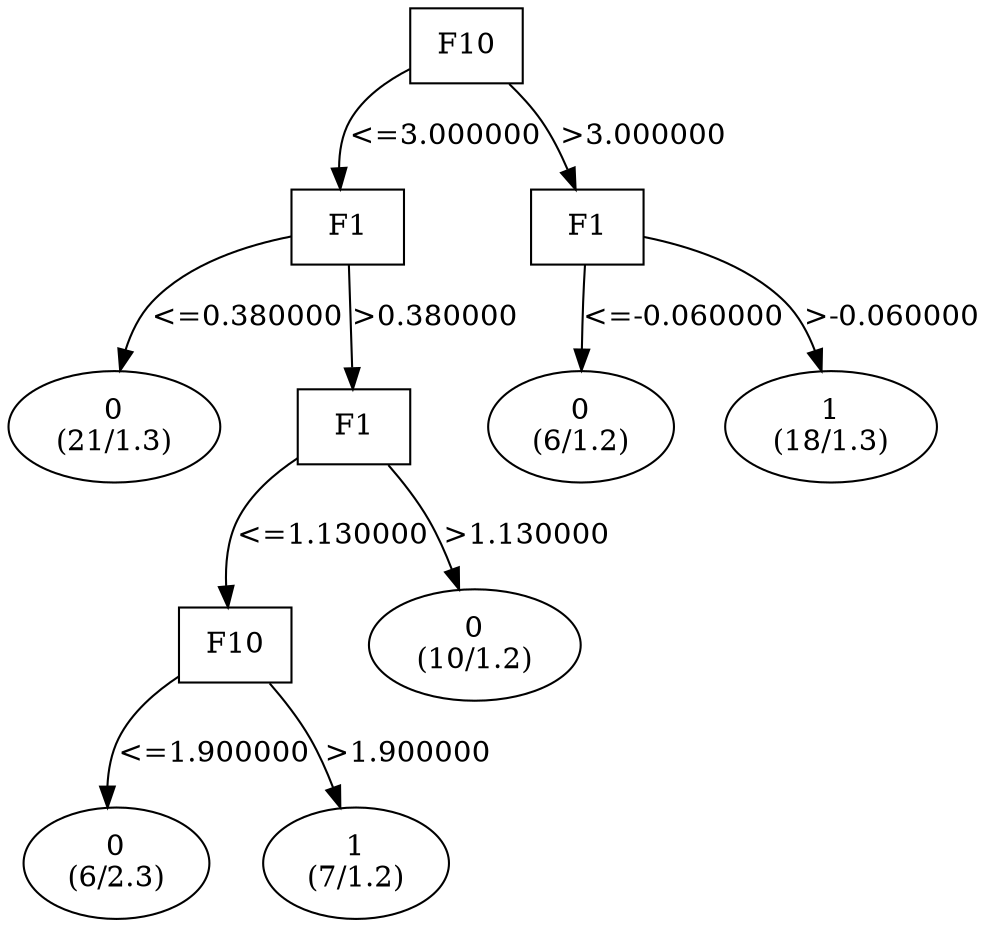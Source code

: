 digraph YaDT {
n0 [ shape=box, label="F10\n"]
n0 -> n1 [label="<=3.000000"]
n1 [ shape=box, label="F1\n"]
n1 -> n2 [label="<=0.380000"]
n2 [ shape=ellipse, label="0\n(21/1.3)"]
n1 -> n3 [label=">0.380000"]
n3 [ shape=box, label="F1\n"]
n3 -> n4 [label="<=1.130000"]
n4 [ shape=box, label="F10\n"]
n4 -> n5 [label="<=1.900000"]
n5 [ shape=ellipse, label="0\n(6/2.3)"]
n4 -> n6 [label=">1.900000"]
n6 [ shape=ellipse, label="1\n(7/1.2)"]
n3 -> n8 [label=">1.130000"]
n8 [ shape=ellipse, label="0\n(10/1.2)"]
n0 -> n11 [label=">3.000000"]
n11 [ shape=box, label="F1\n"]
n11 -> n12 [label="<=-0.060000"]
n12 [ shape=ellipse, label="0\n(6/1.2)"]
n11 -> n13 [label=">-0.060000"]
n13 [ shape=ellipse, label="1\n(18/1.3)"]
}
